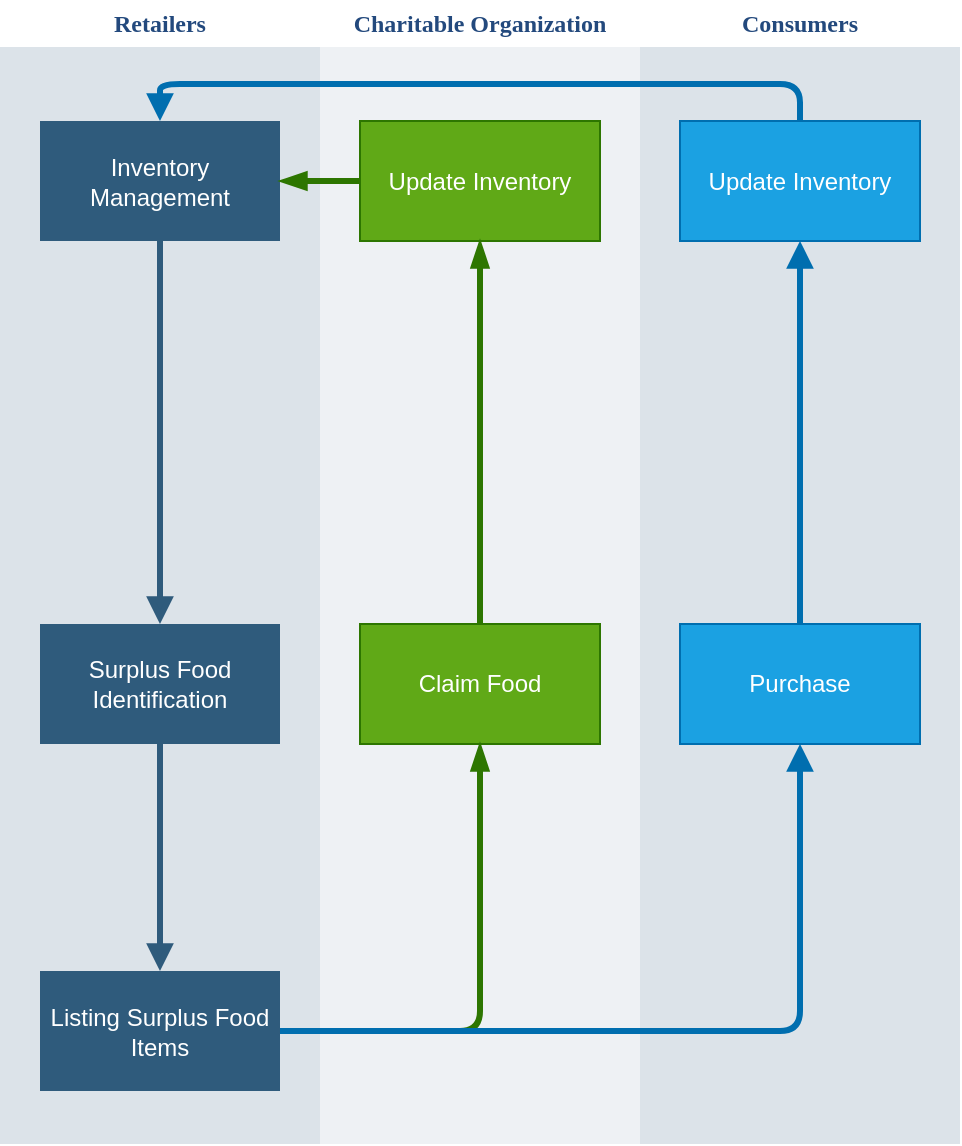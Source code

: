 <mxfile version="24.5.2" type="github">
  <diagram id="07fea595-8f29-1299-0266-81d95cde20df" name="Page-1">
    <mxGraphModel dx="1434" dy="671" grid="1" gridSize="10" guides="1" tooltips="1" connect="1" arrows="1" fold="1" page="1" pageScale="1" pageWidth="1169" pageHeight="827" background="#ffffff" math="0" shadow="0">
      <root>
        <mxCell id="0" />
        <mxCell id="1" parent="0" />
        <mxCell id="170" value="&lt;font color=&quot;#23497d&quot;&gt;Retailers&lt;/font&gt;" style="swimlane;whiteSpace=wrap;fillColor=none;swimlaneFillColor=#BAC8D3;fontColor=#2F5B7C;fontFamily=Tahoma;html=1;strokeColor=none;opacity=50;" parent="1" vertex="1">
          <mxGeometry x="240" y="88.5" width="160" height="571.5" as="geometry">
            <mxRectangle x="20" y="20" width="80" height="23" as="alternateBounds" />
          </mxGeometry>
        </mxCell>
        <mxCell id="171" value="Inventory Management" style="whiteSpace=wrap;shadow=0;fontColor=#FFFFFF;fontFamily=Helvetica;fontStyle=0;html=1;fontSize=12;plain-purple;strokeColor=none;fillColor=#2f5b7c;gradientColor=none;spacing=6;verticalAlign=middle;" parent="170" vertex="1">
          <mxGeometry x="20" y="60" width="120" height="60" as="geometry" />
        </mxCell>
        <mxCell id="172" value="Surplus Food Identification" style="whiteSpace=wrap;strokeColor=none;fillColor=#2f5b7c;shadow=0;fontColor=#FFFFFF;fontFamily=Helvetica;fontStyle=0;html=1;fontSize=12;spacing=6;verticalAlign=middle;" parent="170" vertex="1">
          <mxGeometry x="20" y="311.5" width="120" height="60" as="geometry" />
        </mxCell>
        <mxCell id="173" value="Listing Surplus Food Items" style="whiteSpace=wrap;strokeColor=none;fillColor=#2f5b7c;shadow=0;fontColor=#FFFFFF;fontFamily=Helvetica;fontStyle=0;html=1;fontSize=12;spacing=6;verticalAlign=middle;" parent="170" vertex="1">
          <mxGeometry x="20" y="485" width="120" height="60" as="geometry" />
        </mxCell>
        <mxCell id="174" value="" style="edgeStyle=segmentEdgeStyle;strokeColor=#2F5B7C;strokeWidth=3;html=1;endArrow=block;endFill=1;" parent="170" source="172" target="173" edge="1">
          <mxGeometry width="100" height="100" relative="1" as="geometry">
            <mxPoint x="170" y="397.5" as="sourcePoint" />
            <mxPoint x="270" y="472.5" as="targetPoint" />
          </mxGeometry>
        </mxCell>
        <mxCell id="175" value="" style="edgeStyle=segmentEdgeStyle;strokeColor=#2F5B7C;strokeWidth=3;html=1;endArrow=block;endFill=1;" parent="170" source="171" target="172" edge="1">
          <mxGeometry width="100" height="100" relative="1" as="geometry">
            <mxPoint x="160" y="110" as="sourcePoint" />
            <mxPoint x="260" y="185" as="targetPoint" />
          </mxGeometry>
        </mxCell>
        <mxCell id="183" value="&lt;font color=&quot;#23497d&quot;&gt;Charitable Organization&lt;/font&gt;" style="swimlane;whiteSpace=wrap;fillColor=none;swimlaneFillColor=#BAC8D3;fontColor=#2F5B7C;fontFamily=Tahoma;html=1;strokeColor=none;opacity=25;" parent="1" vertex="1">
          <mxGeometry x="400" y="88.5" width="160" height="571.5" as="geometry">
            <mxRectangle x="20" y="20" width="80" height="23" as="alternateBounds" />
          </mxGeometry>
        </mxCell>
        <mxCell id="184" value="Claim Food" style="whiteSpace=wrap;shadow=0;fontColor=#ffffff;fontFamily=Helvetica;fontStyle=0;html=1;fontSize=12;strokeColor=#2D7600;fillColor=#60a917;spacing=6;verticalAlign=middle;" parent="183" vertex="1">
          <mxGeometry x="20" y="311.5" width="120" height="60" as="geometry" />
        </mxCell>
        <mxCell id="NRNBsogZVqijylk5KPNs-217" value="Update Inventory" style="whiteSpace=wrap;shadow=0;fontColor=#ffffff;fontFamily=Helvetica;fontStyle=0;html=1;fontSize=12;strokeColor=#2D7600;fillColor=#60a917;spacing=6;verticalAlign=middle;" vertex="1" parent="183">
          <mxGeometry x="20" y="60" width="120" height="60" as="geometry" />
        </mxCell>
        <mxCell id="NRNBsogZVqijylk5KPNs-218" value="" style="edgeStyle=segmentEdgeStyle;strokeColor=#2D7600;strokeWidth=3;html=1;endArrow=none;endFill=0;exitX=0.5;exitY=1;exitDx=0;exitDy=0;fillColor=#60a917;startArrow=blockThin;startFill=1;entryX=0.5;entryY=0;entryDx=0;entryDy=0;" edge="1" parent="183" source="NRNBsogZVqijylk5KPNs-217" target="184">
          <mxGeometry width="100" height="100" as="geometry">
            <mxPoint x="90" y="381.5" as="sourcePoint" />
            <mxPoint x="140" y="262.5" as="targetPoint" />
          </mxGeometry>
        </mxCell>
        <mxCell id="187" value="&lt;font color=&quot;#23497d&quot;&gt;Consumers&lt;/font&gt;" style="swimlane;whiteSpace=wrap;fillColor=none;swimlaneFillColor=#BAC8D3;fontColor=#2F5B7C;fontFamily=Tahoma;html=1;strokeColor=none;opacity=50;" parent="1" vertex="1">
          <mxGeometry x="560" y="88.5" width="160" height="571.5" as="geometry">
            <mxRectangle x="20" y="20" width="80" height="23" as="alternateBounds" />
          </mxGeometry>
        </mxCell>
        <mxCell id="NRNBsogZVqijylk5KPNs-220" value="Update Inventory" style="whiteSpace=wrap;shadow=0;fontFamily=Helvetica;fontStyle=0;html=1;fontSize=12;strokeColor=#006EAF;fillColor=#1ba1e2;spacing=6;verticalAlign=middle;fontColor=#ffffff;" vertex="1" parent="187">
          <mxGeometry x="20" y="60" width="120" height="60" as="geometry" />
        </mxCell>
        <mxCell id="NRNBsogZVqijylk5KPNs-221" value="Purchase" style="whiteSpace=wrap;shadow=0;fontFamily=Helvetica;fontStyle=0;html=1;fontSize=12;strokeColor=#006EAF;fillColor=#1ba1e2;spacing=6;verticalAlign=middle;fontColor=#ffffff;" vertex="1" parent="187">
          <mxGeometry x="20" y="311.5" width="120" height="60" as="geometry" />
        </mxCell>
        <mxCell id="NRNBsogZVqijylk5KPNs-222" value="" style="edgeStyle=segmentEdgeStyle;strokeColor=#006EAF;strokeWidth=3;html=1;endArrow=block;endFill=1;fillColor=#1ba1e2;exitX=0.5;exitY=0;exitDx=0;exitDy=0;entryX=0.5;entryY=1;entryDx=0;entryDy=0;" edge="1" parent="187" source="NRNBsogZVqijylk5KPNs-221" target="NRNBsogZVqijylk5KPNs-220">
          <mxGeometry x="-560" y="-88.5" width="100" height="100" as="geometry">
            <mxPoint x="-170" y="525.5" as="sourcePoint" />
            <mxPoint x="95" y="381.5" as="targetPoint" />
          </mxGeometry>
        </mxCell>
        <mxCell id="207" value="" style="edgeStyle=segmentEdgeStyle;strokeColor=#2D7600;strokeWidth=3;html=1;endArrow=none;endFill=0;entryX=1;entryY=0.5;entryDx=0;entryDy=0;exitX=0.5;exitY=1;exitDx=0;exitDy=0;fillColor=#60a917;startArrow=blockThin;startFill=1;" parent="1" source="184" target="173" edge="1">
          <mxGeometry x="324.5" y="283.5" width="100" height="100" as="geometry">
            <mxPoint x="670" y="298.5" as="sourcePoint" />
            <mxPoint x="770" y="198.5" as="targetPoint" />
            <Array as="points">
              <mxPoint x="480" y="604" />
            </Array>
          </mxGeometry>
        </mxCell>
        <mxCell id="210" value="" style="edgeStyle=segmentEdgeStyle;strokeColor=#006EAF;strokeWidth=3;html=1;endArrow=block;endFill=1;fillColor=#1ba1e2;exitX=1;exitY=0.5;exitDx=0;exitDy=0;entryX=0.5;entryY=1;entryDx=0;entryDy=0;" parent="1" source="173" target="NRNBsogZVqijylk5KPNs-221" edge="1">
          <mxGeometry width="100" height="100" as="geometry">
            <mxPoint x="770" y="580" as="sourcePoint" />
            <mxPoint x="890" y="625" as="targetPoint" />
          </mxGeometry>
        </mxCell>
        <mxCell id="NRNBsogZVqijylk5KPNs-219" value="" style="edgeStyle=segmentEdgeStyle;strokeColor=#2D7600;strokeWidth=3;html=1;endArrow=none;endFill=0;exitX=1;exitY=0.5;exitDx=0;exitDy=0;fillColor=#60a917;startArrow=blockThin;startFill=1;" edge="1" parent="1" source="171">
          <mxGeometry width="100" height="100" as="geometry">
            <mxPoint x="490" y="218.5" as="sourcePoint" />
            <mxPoint x="420" y="179" as="targetPoint" />
          </mxGeometry>
        </mxCell>
        <mxCell id="NRNBsogZVqijylk5KPNs-223" value="" style="edgeStyle=segmentEdgeStyle;strokeColor=#006EAF;strokeWidth=3;html=1;endArrow=block;endFill=1;fillColor=#1ba1e2;exitX=0.5;exitY=0;exitDx=0;exitDy=0;entryX=0.5;entryY=0;entryDx=0;entryDy=0;" edge="1" parent="1" source="NRNBsogZVqijylk5KPNs-220" target="171">
          <mxGeometry x="-560" y="-88.5" width="100" height="100" as="geometry">
            <mxPoint x="650" y="410.5" as="sourcePoint" />
            <mxPoint x="650" y="218.5" as="targetPoint" />
            <Array as="points">
              <mxPoint x="640" y="130" />
              <mxPoint x="320" y="130" />
            </Array>
          </mxGeometry>
        </mxCell>
      </root>
    </mxGraphModel>
  </diagram>
</mxfile>
